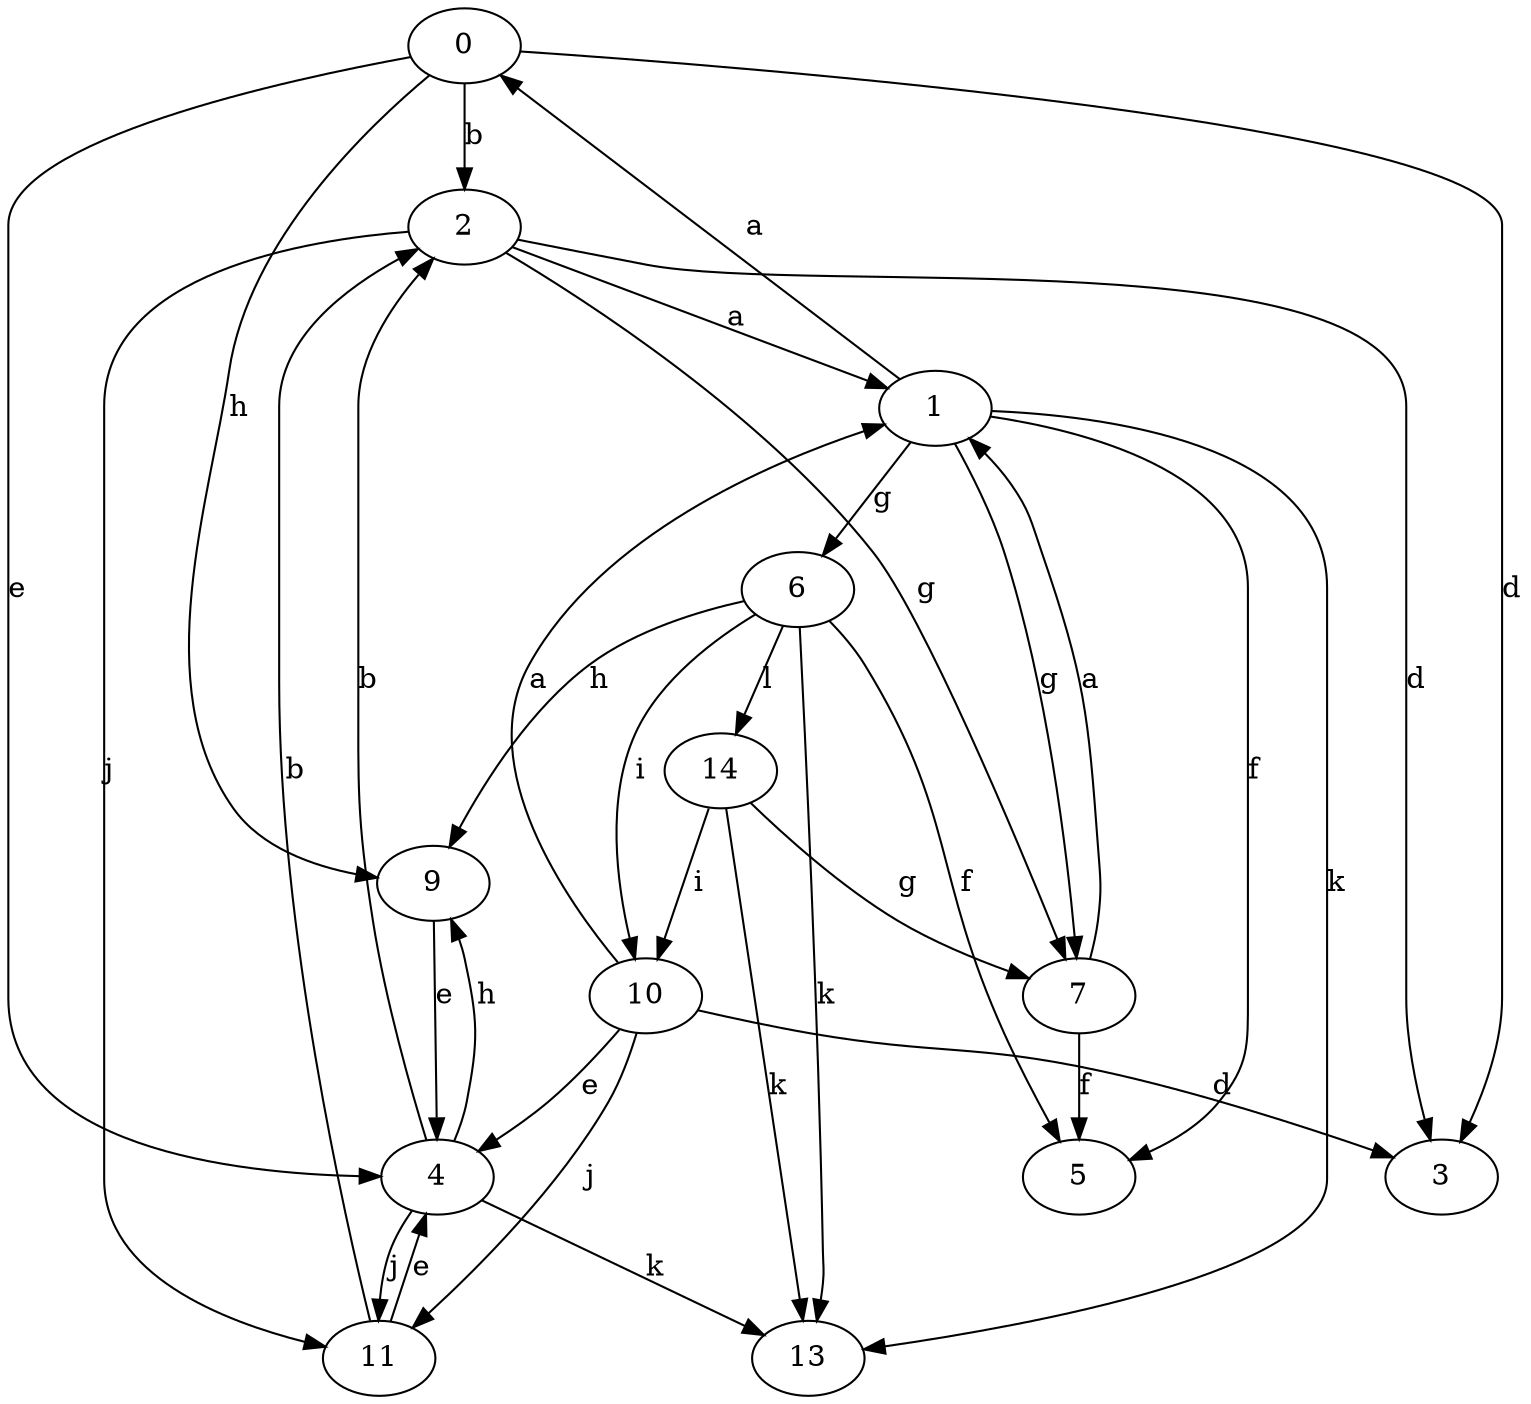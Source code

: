 strict digraph  {
0;
1;
2;
3;
4;
5;
6;
7;
9;
10;
11;
13;
14;
0 -> 2  [label=b];
0 -> 3  [label=d];
0 -> 4  [label=e];
0 -> 9  [label=h];
1 -> 0  [label=a];
1 -> 5  [label=f];
1 -> 6  [label=g];
1 -> 7  [label=g];
1 -> 13  [label=k];
2 -> 1  [label=a];
2 -> 3  [label=d];
2 -> 7  [label=g];
2 -> 11  [label=j];
4 -> 2  [label=b];
4 -> 9  [label=h];
4 -> 11  [label=j];
4 -> 13  [label=k];
6 -> 5  [label=f];
6 -> 9  [label=h];
6 -> 10  [label=i];
6 -> 13  [label=k];
6 -> 14  [label=l];
7 -> 1  [label=a];
7 -> 5  [label=f];
9 -> 4  [label=e];
10 -> 1  [label=a];
10 -> 3  [label=d];
10 -> 4  [label=e];
10 -> 11  [label=j];
11 -> 2  [label=b];
11 -> 4  [label=e];
14 -> 7  [label=g];
14 -> 10  [label=i];
14 -> 13  [label=k];
}
